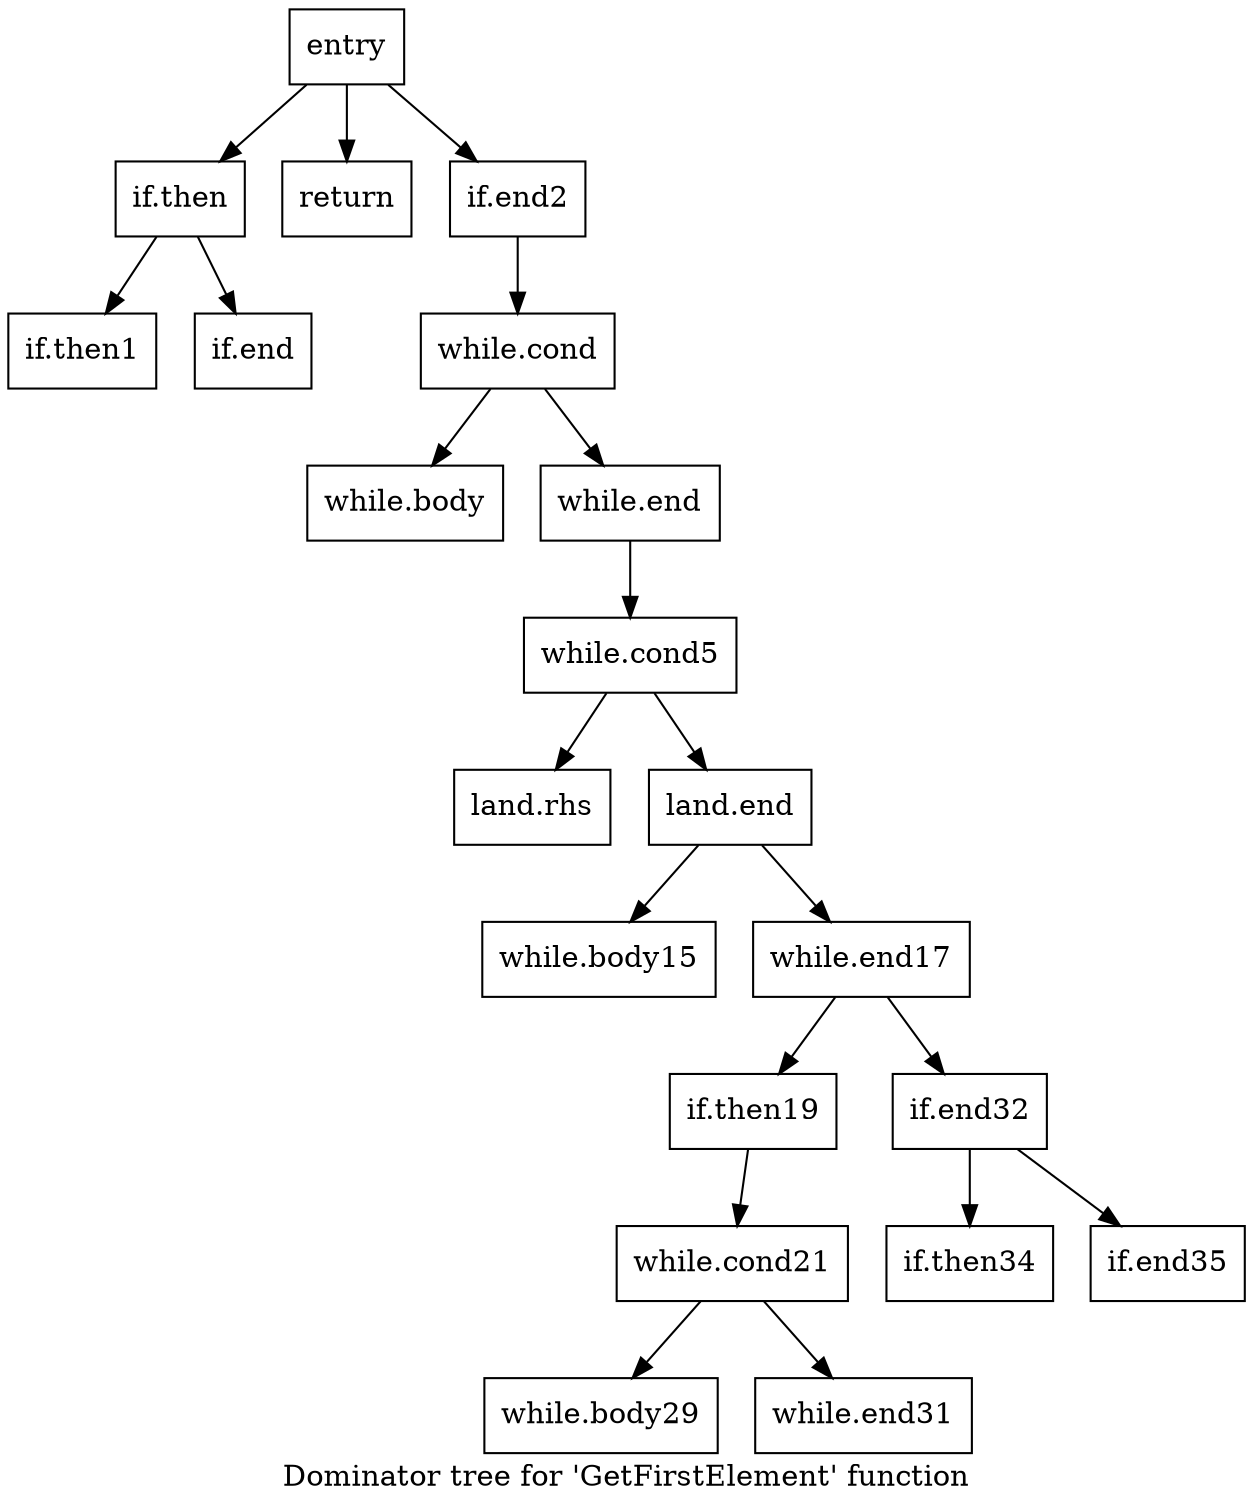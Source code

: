 digraph "Dominator tree for 'GetFirstElement' function" {
	label="Dominator tree for 'GetFirstElement' function";

	Node0xe81230 [shape=record,label="{entry}"];
	Node0xe81230 -> Node0xed93c0;
	Node0xe81230 -> Node0xe7ff00;
	Node0xe81230 -> Node0xe87260;
	Node0xed93c0 [shape=record,label="{if.then}"];
	Node0xed93c0 -> Node0xe11c70;
	Node0xed93c0 -> Node0xe7a870;
	Node0xe11c70 [shape=record,label="{if.then1}"];
	Node0xe7a870 [shape=record,label="{if.end}"];
	Node0xe7ff00 [shape=record,label="{return}"];
	Node0xe87260 [shape=record,label="{if.end2}"];
	Node0xe87260 -> Node0xe99dd0;
	Node0xe99dd0 [shape=record,label="{while.cond}"];
	Node0xe99dd0 -> Node0xe941e0;
	Node0xe99dd0 -> Node0xe8f4e0;
	Node0xe941e0 [shape=record,label="{while.body}"];
	Node0xe8f4e0 [shape=record,label="{while.end}"];
	Node0xe8f4e0 -> Node0xe50790;
	Node0xe50790 [shape=record,label="{while.cond5}"];
	Node0xe50790 -> Node0xe97260;
	Node0xe50790 -> Node0xe004d0;
	Node0xe97260 [shape=record,label="{land.rhs}"];
	Node0xe004d0 [shape=record,label="{land.end}"];
	Node0xe004d0 -> Node0xe80e70;
	Node0xe004d0 -> Node0xe298e0;
	Node0xe80e70 [shape=record,label="{while.body15}"];
	Node0xe298e0 [shape=record,label="{while.end17}"];
	Node0xe298e0 -> Node0xecf170;
	Node0xe298e0 -> Node0xea64a0;
	Node0xecf170 [shape=record,label="{if.then19}"];
	Node0xecf170 -> Node0xe0b490;
	Node0xe0b490 [shape=record,label="{while.cond21}"];
	Node0xe0b490 -> Node0xea43f0;
	Node0xe0b490 -> Node0xeaac00;
	Node0xea43f0 [shape=record,label="{while.body29}"];
	Node0xeaac00 [shape=record,label="{while.end31}"];
	Node0xea64a0 [shape=record,label="{if.end32}"];
	Node0xea64a0 -> Node0xea68b0;
	Node0xea64a0 -> Node0xeb0160;
	Node0xea68b0 [shape=record,label="{if.then34}"];
	Node0xeb0160 [shape=record,label="{if.end35}"];
}
